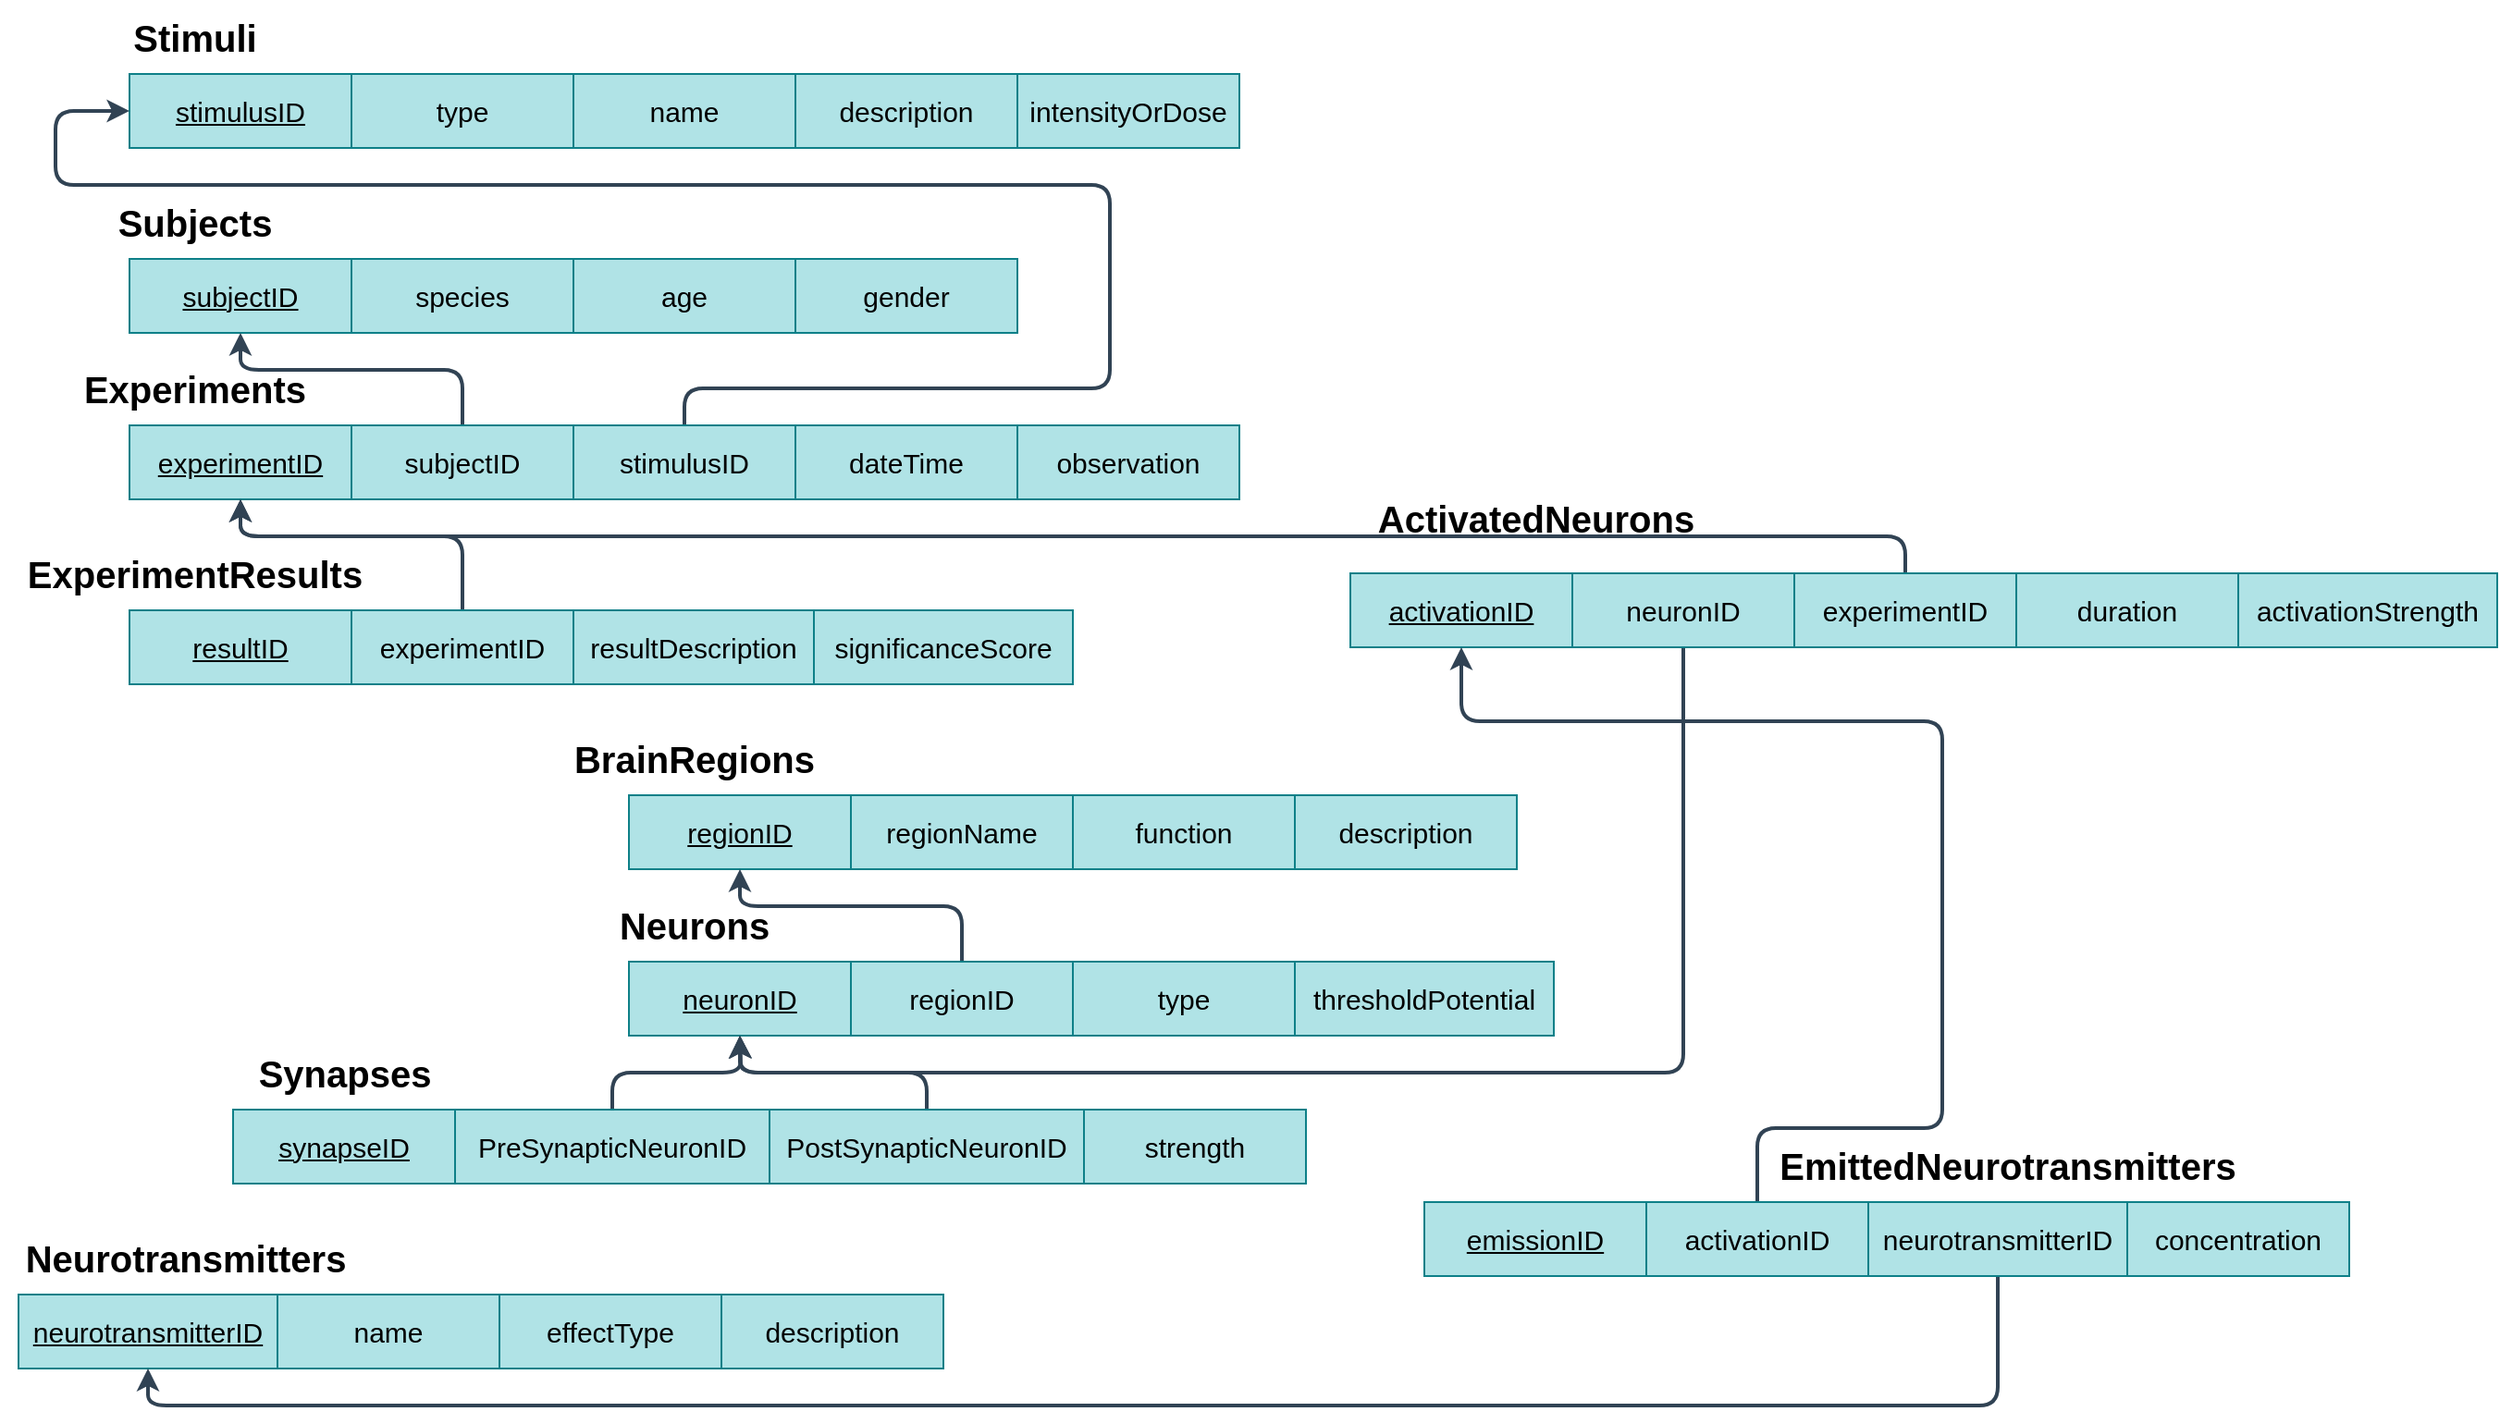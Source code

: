 <mxfile version="25.0.1">
  <diagram name="Page-1" id="D9QqBmWP0lC2TitBE40p">
    <mxGraphModel dx="2068" dy="840" grid="1" gridSize="10" guides="1" tooltips="1" connect="1" arrows="1" fold="1" page="1" pageScale="1" pageWidth="827" pageHeight="1169" math="0" shadow="0">
      <root>
        <mxCell id="0" />
        <mxCell id="1" parent="0" />
        <mxCell id="MdXv1QtugfvZiQjqGfBJ-2" value="stimulusID" style="rounded=0;whiteSpace=wrap;html=1;fontStyle=4;fontSize=15;fillColor=#b0e3e6;strokeColor=#0e8088;" parent="1" vertex="1">
          <mxGeometry x="80" y="260" width="120" height="40" as="geometry" />
        </mxCell>
        <mxCell id="MdXv1QtugfvZiQjqGfBJ-3" value="type" style="rounded=0;whiteSpace=wrap;html=1;fontSize=15;fillColor=#b0e3e6;strokeColor=#0e8088;" parent="1" vertex="1">
          <mxGeometry x="200" y="260" width="120" height="40" as="geometry" />
        </mxCell>
        <mxCell id="MdXv1QtugfvZiQjqGfBJ-5" value="name" style="rounded=0;whiteSpace=wrap;html=1;fontSize=15;fillColor=#b0e3e6;strokeColor=#0e8088;" parent="1" vertex="1">
          <mxGeometry x="320" y="260" width="120" height="40" as="geometry" />
        </mxCell>
        <mxCell id="MdXv1QtugfvZiQjqGfBJ-6" value="description" style="rounded=0;whiteSpace=wrap;html=1;fontSize=15;fillColor=#b0e3e6;strokeColor=#0e8088;" parent="1" vertex="1">
          <mxGeometry x="440" y="260" width="120" height="40" as="geometry" />
        </mxCell>
        <mxCell id="MdXv1QtugfvZiQjqGfBJ-7" value="&lt;b&gt;&lt;font style=&quot;font-size: 20px;&quot;&gt;Stimuli&lt;/font&gt;&lt;/b&gt;" style="text;html=1;align=center;verticalAlign=middle;resizable=0;points=[];autosize=1;strokeColor=none;fillColor=none;" parent="1" vertex="1">
          <mxGeometry x="70" y="220" width="90" height="40" as="geometry" />
        </mxCell>
        <mxCell id="MdXv1QtugfvZiQjqGfBJ-8" value="subjectID" style="rounded=0;whiteSpace=wrap;html=1;fontStyle=4;fontSize=15;fillColor=#b0e3e6;strokeColor=#0e8088;" parent="1" vertex="1">
          <mxGeometry x="80" y="360" width="120" height="40" as="geometry" />
        </mxCell>
        <mxCell id="MdXv1QtugfvZiQjqGfBJ-9" value="species" style="rounded=0;whiteSpace=wrap;html=1;fontSize=15;fillColor=#b0e3e6;strokeColor=#0e8088;" parent="1" vertex="1">
          <mxGeometry x="200" y="360" width="120" height="40" as="geometry" />
        </mxCell>
        <mxCell id="MdXv1QtugfvZiQjqGfBJ-10" value="age" style="rounded=0;whiteSpace=wrap;html=1;fontSize=15;fillColor=#b0e3e6;strokeColor=#0e8088;" parent="1" vertex="1">
          <mxGeometry x="320" y="360" width="120" height="40" as="geometry" />
        </mxCell>
        <mxCell id="MdXv1QtugfvZiQjqGfBJ-11" value="gender" style="rounded=0;whiteSpace=wrap;html=1;fontSize=15;fillColor=#b0e3e6;strokeColor=#0e8088;" parent="1" vertex="1">
          <mxGeometry x="440" y="360" width="120" height="40" as="geometry" />
        </mxCell>
        <mxCell id="MdXv1QtugfvZiQjqGfBJ-12" value="&lt;b&gt;&lt;font style=&quot;font-size: 20px;&quot;&gt;Subjects&lt;/font&gt;&lt;/b&gt;" style="text;html=1;align=center;verticalAlign=middle;resizable=0;points=[];autosize=1;strokeColor=none;fillColor=none;" parent="1" vertex="1">
          <mxGeometry x="60" y="320" width="110" height="40" as="geometry" />
        </mxCell>
        <mxCell id="MdXv1QtugfvZiQjqGfBJ-13" value="regionID" style="rounded=0;whiteSpace=wrap;html=1;fontStyle=4;fontSize=15;fillColor=#b0e3e6;strokeColor=#0e8088;" parent="1" vertex="1">
          <mxGeometry x="350" y="650" width="120" height="40" as="geometry" />
        </mxCell>
        <mxCell id="MdXv1QtugfvZiQjqGfBJ-14" value="regionName" style="rounded=0;whiteSpace=wrap;html=1;fontSize=15;fillColor=#b0e3e6;strokeColor=#0e8088;" parent="1" vertex="1">
          <mxGeometry x="470" y="650" width="120" height="40" as="geometry" />
        </mxCell>
        <mxCell id="MdXv1QtugfvZiQjqGfBJ-15" value="function" style="rounded=0;whiteSpace=wrap;html=1;fontSize=15;fillColor=#b0e3e6;strokeColor=#0e8088;" parent="1" vertex="1">
          <mxGeometry x="590" y="650" width="120" height="40" as="geometry" />
        </mxCell>
        <mxCell id="MdXv1QtugfvZiQjqGfBJ-16" value="description" style="rounded=0;whiteSpace=wrap;html=1;fontSize=15;fillColor=#b0e3e6;strokeColor=#0e8088;" parent="1" vertex="1">
          <mxGeometry x="710" y="650" width="120" height="40" as="geometry" />
        </mxCell>
        <mxCell id="MdXv1QtugfvZiQjqGfBJ-17" value="&lt;b&gt;&lt;font style=&quot;font-size: 20px;&quot;&gt;BrainRegions&lt;/font&gt;&lt;/b&gt;" style="text;html=1;align=center;verticalAlign=middle;resizable=0;points=[];autosize=1;strokeColor=none;fillColor=none;" parent="1" vertex="1">
          <mxGeometry x="310" y="610" width="150" height="40" as="geometry" />
        </mxCell>
        <mxCell id="MdXv1QtugfvZiQjqGfBJ-18" value="neuronID" style="rounded=0;whiteSpace=wrap;html=1;fontStyle=4;fontSize=15;fillColor=#b0e3e6;strokeColor=#0e8088;" parent="1" vertex="1">
          <mxGeometry x="350" y="740" width="120" height="40" as="geometry" />
        </mxCell>
        <mxCell id="MdXv1QtugfvZiQjqGfBJ-52" style="edgeStyle=orthogonalEdgeStyle;rounded=1;orthogonalLoop=1;jettySize=auto;html=1;exitX=0.5;exitY=0;exitDx=0;exitDy=0;entryX=0.5;entryY=1;entryDx=0;entryDy=0;curved=0;strokeWidth=2;fontSize=15;fillColor=#647687;strokeColor=#314354;" parent="1" source="MdXv1QtugfvZiQjqGfBJ-19" target="MdXv1QtugfvZiQjqGfBJ-13" edge="1">
          <mxGeometry relative="1" as="geometry">
            <Array as="points">
              <mxPoint x="530" y="710" />
              <mxPoint x="410" y="710" />
            </Array>
          </mxGeometry>
        </mxCell>
        <mxCell id="MdXv1QtugfvZiQjqGfBJ-19" value="regionID" style="rounded=0;whiteSpace=wrap;html=1;fontSize=15;fillColor=#b0e3e6;strokeColor=#0e8088;" parent="1" vertex="1">
          <mxGeometry x="470" y="740" width="120" height="40" as="geometry" />
        </mxCell>
        <mxCell id="MdXv1QtugfvZiQjqGfBJ-20" value="type" style="rounded=0;whiteSpace=wrap;html=1;fontSize=15;fillColor=#b0e3e6;strokeColor=#0e8088;" parent="1" vertex="1">
          <mxGeometry x="590" y="740" width="120" height="40" as="geometry" />
        </mxCell>
        <mxCell id="MdXv1QtugfvZiQjqGfBJ-21" value="thresholdPotential" style="rounded=0;whiteSpace=wrap;html=1;fontSize=15;fillColor=#b0e3e6;strokeColor=#0e8088;" parent="1" vertex="1">
          <mxGeometry x="710" y="740" width="140" height="40" as="geometry" />
        </mxCell>
        <mxCell id="MdXv1QtugfvZiQjqGfBJ-22" value="&lt;b&gt;&lt;font style=&quot;font-size: 20px;&quot;&gt;Neurons&lt;/font&gt;&lt;/b&gt;" style="text;html=1;align=center;verticalAlign=middle;resizable=0;points=[];autosize=1;strokeColor=none;fillColor=none;" parent="1" vertex="1">
          <mxGeometry x="335" y="700" width="100" height="40" as="geometry" />
        </mxCell>
        <mxCell id="MdXv1QtugfvZiQjqGfBJ-23" value="intensityOrDose" style="rounded=0;whiteSpace=wrap;html=1;fontSize=15;fillColor=#b0e3e6;strokeColor=#0e8088;" parent="1" vertex="1">
          <mxGeometry x="560" y="260" width="120" height="40" as="geometry" />
        </mxCell>
        <mxCell id="MdXv1QtugfvZiQjqGfBJ-25" value="experimentID" style="rounded=0;whiteSpace=wrap;html=1;fontStyle=4;fontSize=15;fillColor=#b0e3e6;strokeColor=#0e8088;" parent="1" vertex="1">
          <mxGeometry x="80" y="450" width="120" height="40" as="geometry" />
        </mxCell>
        <mxCell id="MdXv1QtugfvZiQjqGfBJ-54" style="edgeStyle=orthogonalEdgeStyle;rounded=1;orthogonalLoop=1;jettySize=auto;html=1;exitX=0.5;exitY=0;exitDx=0;exitDy=0;entryX=0.5;entryY=1;entryDx=0;entryDy=0;curved=0;strokeWidth=2;fontSize=15;fillColor=#647687;strokeColor=#314354;" parent="1" source="MdXv1QtugfvZiQjqGfBJ-26" target="MdXv1QtugfvZiQjqGfBJ-8" edge="1">
          <mxGeometry relative="1" as="geometry">
            <Array as="points">
              <mxPoint x="260" y="420" />
              <mxPoint x="140" y="420" />
            </Array>
          </mxGeometry>
        </mxCell>
        <mxCell id="MdXv1QtugfvZiQjqGfBJ-26" value="subjectID" style="rounded=0;whiteSpace=wrap;html=1;fontSize=15;fillColor=#b0e3e6;strokeColor=#0e8088;" parent="1" vertex="1">
          <mxGeometry x="200" y="450" width="120" height="40" as="geometry" />
        </mxCell>
        <mxCell id="MdXv1QtugfvZiQjqGfBJ-53" style="edgeStyle=orthogonalEdgeStyle;rounded=1;orthogonalLoop=1;jettySize=auto;html=1;exitX=0.5;exitY=0;exitDx=0;exitDy=0;entryX=0;entryY=0.5;entryDx=0;entryDy=0;curved=0;strokeWidth=2;fontSize=15;fillColor=#647687;strokeColor=#314354;" parent="1" source="MdXv1QtugfvZiQjqGfBJ-27" target="MdXv1QtugfvZiQjqGfBJ-2" edge="1">
          <mxGeometry relative="1" as="geometry">
            <Array as="points">
              <mxPoint x="380" y="430" />
              <mxPoint x="610" y="430" />
              <mxPoint x="610" y="320" />
              <mxPoint x="40" y="320" />
              <mxPoint x="40" y="280" />
            </Array>
          </mxGeometry>
        </mxCell>
        <mxCell id="MdXv1QtugfvZiQjqGfBJ-27" value="stimulusID" style="rounded=0;whiteSpace=wrap;html=1;fontSize=15;fillColor=#b0e3e6;strokeColor=#0e8088;" parent="1" vertex="1">
          <mxGeometry x="320" y="450" width="120" height="40" as="geometry" />
        </mxCell>
        <mxCell id="MdXv1QtugfvZiQjqGfBJ-28" value="dateTime" style="rounded=0;whiteSpace=wrap;html=1;fontSize=15;fillColor=#b0e3e6;strokeColor=#0e8088;" parent="1" vertex="1">
          <mxGeometry x="440" y="450" width="120" height="40" as="geometry" />
        </mxCell>
        <mxCell id="MdXv1QtugfvZiQjqGfBJ-29" value="&lt;b&gt;&lt;font style=&quot;font-size: 20px;&quot;&gt;Experiments&lt;/font&gt;&lt;/b&gt;" style="text;html=1;align=center;verticalAlign=middle;resizable=0;points=[];autosize=1;strokeColor=none;fillColor=none;" parent="1" vertex="1">
          <mxGeometry x="45" y="410" width="140" height="40" as="geometry" />
        </mxCell>
        <mxCell id="MdXv1QtugfvZiQjqGfBJ-30" value="observation" style="rounded=0;whiteSpace=wrap;html=1;fontSize=15;fillColor=#b0e3e6;strokeColor=#0e8088;" parent="1" vertex="1">
          <mxGeometry x="560" y="450" width="120" height="40" as="geometry" />
        </mxCell>
        <mxCell id="MdXv1QtugfvZiQjqGfBJ-31" value="synapseID" style="rounded=0;whiteSpace=wrap;html=1;fontStyle=4;fontSize=15;fillColor=#b0e3e6;strokeColor=#0e8088;" parent="1" vertex="1">
          <mxGeometry x="136" y="820" width="120" height="40" as="geometry" />
        </mxCell>
        <mxCell id="M3u_YWBxDQCRq34Ip7a4-1" style="edgeStyle=orthogonalEdgeStyle;rounded=1;orthogonalLoop=1;jettySize=auto;html=1;exitX=0.5;exitY=0;exitDx=0;exitDy=0;fillColor=#647687;strokeColor=#314354;strokeWidth=2;curved=0;" parent="1" source="MdXv1QtugfvZiQjqGfBJ-32" edge="1">
          <mxGeometry relative="1" as="geometry">
            <mxPoint x="410" y="780" as="targetPoint" />
          </mxGeometry>
        </mxCell>
        <mxCell id="MdXv1QtugfvZiQjqGfBJ-32" value="PreSynapticNeuronID" style="rounded=0;whiteSpace=wrap;html=1;fontSize=15;fillColor=#b0e3e6;strokeColor=#0e8088;" parent="1" vertex="1">
          <mxGeometry x="256" y="820" width="170" height="40" as="geometry" />
        </mxCell>
        <mxCell id="M3u_YWBxDQCRq34Ip7a4-2" style="edgeStyle=orthogonalEdgeStyle;rounded=1;orthogonalLoop=1;jettySize=auto;html=1;exitX=0.5;exitY=0;exitDx=0;exitDy=0;fillColor=#647687;strokeColor=#314354;strokeWidth=2;curved=0;" parent="1" source="MdXv1QtugfvZiQjqGfBJ-33" edge="1">
          <mxGeometry relative="1" as="geometry">
            <mxPoint x="410" y="780" as="targetPoint" />
          </mxGeometry>
        </mxCell>
        <mxCell id="MdXv1QtugfvZiQjqGfBJ-33" value="PostSynapticNeuronID" style="rounded=0;whiteSpace=wrap;html=1;fontSize=15;fillColor=#b0e3e6;strokeColor=#0e8088;" parent="1" vertex="1">
          <mxGeometry x="426" y="820" width="170" height="40" as="geometry" />
        </mxCell>
        <mxCell id="MdXv1QtugfvZiQjqGfBJ-34" value="strength" style="rounded=0;whiteSpace=wrap;html=1;fontSize=15;fillColor=#b0e3e6;strokeColor=#0e8088;" parent="1" vertex="1">
          <mxGeometry x="596" y="820" width="120" height="40" as="geometry" />
        </mxCell>
        <mxCell id="MdXv1QtugfvZiQjqGfBJ-35" value="&lt;b&gt;&lt;font style=&quot;font-size: 20px;&quot;&gt;Synapses&lt;/font&gt;&lt;/b&gt;" style="text;html=1;align=center;verticalAlign=middle;resizable=0;points=[];autosize=1;strokeColor=none;fillColor=none;" parent="1" vertex="1">
          <mxGeometry x="136" y="780" width="120" height="40" as="geometry" />
        </mxCell>
        <mxCell id="MdXv1QtugfvZiQjqGfBJ-37" value="neurotransmitterID" style="rounded=0;whiteSpace=wrap;html=1;fontStyle=4;fontSize=15;fillColor=#b0e3e6;strokeColor=#0e8088;" parent="1" vertex="1">
          <mxGeometry x="20" y="920" width="140" height="40" as="geometry" />
        </mxCell>
        <mxCell id="MdXv1QtugfvZiQjqGfBJ-38" value="name" style="rounded=0;whiteSpace=wrap;html=1;fontSize=15;fillColor=#b0e3e6;strokeColor=#0e8088;" parent="1" vertex="1">
          <mxGeometry x="160" y="920" width="120" height="40" as="geometry" />
        </mxCell>
        <mxCell id="MdXv1QtugfvZiQjqGfBJ-40" value="effectType" style="rounded=0;whiteSpace=wrap;html=1;fontSize=15;fillColor=#b0e3e6;strokeColor=#0e8088;" parent="1" vertex="1">
          <mxGeometry x="280" y="920" width="120" height="40" as="geometry" />
        </mxCell>
        <mxCell id="MdXv1QtugfvZiQjqGfBJ-41" value="&lt;b&gt;&lt;font style=&quot;font-size: 20px;&quot;&gt;Neurotransmitters&lt;/font&gt;&lt;/b&gt;" style="text;html=1;align=center;verticalAlign=middle;resizable=0;points=[];autosize=1;strokeColor=none;fillColor=none;" parent="1" vertex="1">
          <mxGeometry x="10" y="880" width="200" height="40" as="geometry" />
        </mxCell>
        <mxCell id="MdXv1QtugfvZiQjqGfBJ-42" value="description" style="rounded=0;whiteSpace=wrap;html=1;fontSize=15;fillColor=#b0e3e6;strokeColor=#0e8088;" parent="1" vertex="1">
          <mxGeometry x="400" y="920" width="120" height="40" as="geometry" />
        </mxCell>
        <mxCell id="MdXv1QtugfvZiQjqGfBJ-44" value="resultID" style="rounded=0;whiteSpace=wrap;html=1;fontStyle=4;fontSize=15;fillColor=#b0e3e6;strokeColor=#0e8088;" parent="1" vertex="1">
          <mxGeometry x="80" y="550" width="120" height="40" as="geometry" />
        </mxCell>
        <mxCell id="MdXv1QtugfvZiQjqGfBJ-51" style="edgeStyle=orthogonalEdgeStyle;rounded=1;orthogonalLoop=1;jettySize=auto;html=1;exitX=0.5;exitY=0;exitDx=0;exitDy=0;entryX=0.5;entryY=1;entryDx=0;entryDy=0;curved=0;strokeWidth=2;fontSize=15;fillColor=#647687;strokeColor=#314354;" parent="1" source="MdXv1QtugfvZiQjqGfBJ-45" target="MdXv1QtugfvZiQjqGfBJ-25" edge="1">
          <mxGeometry relative="1" as="geometry">
            <Array as="points">
              <mxPoint x="260" y="510" />
              <mxPoint x="140" y="510" />
            </Array>
          </mxGeometry>
        </mxCell>
        <mxCell id="MdXv1QtugfvZiQjqGfBJ-45" value="experimentID" style="rounded=0;whiteSpace=wrap;html=1;fontSize=15;fillColor=#b0e3e6;strokeColor=#0e8088;" parent="1" vertex="1">
          <mxGeometry x="200" y="550" width="120" height="40" as="geometry" />
        </mxCell>
        <mxCell id="MdXv1QtugfvZiQjqGfBJ-46" value="resultDescription" style="rounded=0;whiteSpace=wrap;html=1;fontSize=15;fillColor=#b0e3e6;strokeColor=#0e8088;" parent="1" vertex="1">
          <mxGeometry x="320" y="550" width="130" height="40" as="geometry" />
        </mxCell>
        <mxCell id="MdXv1QtugfvZiQjqGfBJ-47" value="significanceScore" style="rounded=0;whiteSpace=wrap;html=1;fontSize=15;fillColor=#b0e3e6;strokeColor=#0e8088;" parent="1" vertex="1">
          <mxGeometry x="450" y="550" width="140" height="40" as="geometry" />
        </mxCell>
        <mxCell id="MdXv1QtugfvZiQjqGfBJ-48" value="&lt;b&gt;&lt;font style=&quot;font-size: 20px;&quot;&gt;ExperimentResults&lt;/font&gt;&lt;/b&gt;" style="text;html=1;align=center;verticalAlign=middle;resizable=0;points=[];autosize=1;strokeColor=none;fillColor=none;" parent="1" vertex="1">
          <mxGeometry x="15" y="510" width="200" height="40" as="geometry" />
        </mxCell>
        <mxCell id="MdXv1QtugfvZiQjqGfBJ-55" value="activationID" style="rounded=0;whiteSpace=wrap;html=1;fontStyle=4;fontSize=15;fillColor=#b0e3e6;strokeColor=#0e8088;" parent="1" vertex="1">
          <mxGeometry x="740" y="530" width="120" height="40" as="geometry" />
        </mxCell>
        <mxCell id="MdXv1QtugfvZiQjqGfBJ-67" style="edgeStyle=orthogonalEdgeStyle;rounded=1;orthogonalLoop=1;jettySize=auto;html=1;exitX=0.5;exitY=1;exitDx=0;exitDy=0;curved=0;fillColor=#647687;strokeWidth=2;strokeColor=#314354;" parent="1" source="MdXv1QtugfvZiQjqGfBJ-56" edge="1">
          <mxGeometry relative="1" as="geometry">
            <mxPoint x="410" y="780" as="targetPoint" />
            <Array as="points">
              <mxPoint x="920" y="800" />
              <mxPoint x="410" y="800" />
            </Array>
          </mxGeometry>
        </mxCell>
        <mxCell id="MdXv1QtugfvZiQjqGfBJ-56" value="neuronID" style="rounded=0;whiteSpace=wrap;html=1;fontSize=15;fillColor=#b0e3e6;strokeColor=#0e8088;" parent="1" vertex="1">
          <mxGeometry x="860" y="530" width="120" height="40" as="geometry" />
        </mxCell>
        <mxCell id="MdXv1QtugfvZiQjqGfBJ-68" style="edgeStyle=orthogonalEdgeStyle;rounded=1;orthogonalLoop=1;jettySize=auto;html=1;exitX=0.5;exitY=0;exitDx=0;exitDy=0;entryX=0.5;entryY=1;entryDx=0;entryDy=0;fillColor=#647687;strokeColor=#314354;strokeWidth=2;curved=0;" parent="1" target="MdXv1QtugfvZiQjqGfBJ-25" edge="1">
          <mxGeometry relative="1" as="geometry">
            <mxPoint x="1040" y="540" as="sourcePoint" />
            <mxPoint x="140" y="500" as="targetPoint" />
            <Array as="points">
              <mxPoint x="1040" y="510" />
              <mxPoint x="140" y="510" />
            </Array>
          </mxGeometry>
        </mxCell>
        <mxCell id="MdXv1QtugfvZiQjqGfBJ-57" value="experimentID" style="rounded=0;whiteSpace=wrap;html=1;fontSize=15;fillColor=#b0e3e6;strokeColor=#0e8088;" parent="1" vertex="1">
          <mxGeometry x="980" y="530" width="120" height="40" as="geometry" />
        </mxCell>
        <mxCell id="MdXv1QtugfvZiQjqGfBJ-58" value="duration" style="rounded=0;whiteSpace=wrap;html=1;fontSize=15;fillColor=#b0e3e6;strokeColor=#0e8088;" parent="1" vertex="1">
          <mxGeometry x="1100" y="530" width="120" height="40" as="geometry" />
        </mxCell>
        <mxCell id="MdXv1QtugfvZiQjqGfBJ-59" value="&lt;b&gt;&lt;font style=&quot;font-size: 20px;&quot;&gt;ActivatedNeurons&lt;/font&gt;&lt;/b&gt;" style="text;html=1;align=center;verticalAlign=middle;resizable=0;points=[];autosize=1;strokeColor=none;fillColor=none;" parent="1" vertex="1">
          <mxGeometry x="745" y="480" width="190" height="40" as="geometry" />
        </mxCell>
        <mxCell id="MdXv1QtugfvZiQjqGfBJ-61" value="emissionID" style="rounded=0;whiteSpace=wrap;html=1;fontStyle=4;fontSize=15;fillColor=#b0e3e6;strokeColor=#0e8088;" parent="1" vertex="1">
          <mxGeometry x="780" y="870" width="120" height="40" as="geometry" />
        </mxCell>
        <mxCell id="MdXv1QtugfvZiQjqGfBJ-70" style="edgeStyle=orthogonalEdgeStyle;rounded=1;orthogonalLoop=1;jettySize=auto;html=1;exitX=0.5;exitY=0;exitDx=0;exitDy=0;entryX=0.5;entryY=1;entryDx=0;entryDy=0;fillColor=#647687;strokeColor=#314354;strokeWidth=2;curved=0;" parent="1" source="MdXv1QtugfvZiQjqGfBJ-62" target="MdXv1QtugfvZiQjqGfBJ-55" edge="1">
          <mxGeometry relative="1" as="geometry">
            <Array as="points">
              <mxPoint x="960" y="830" />
              <mxPoint x="1060" y="830" />
              <mxPoint x="1060" y="610" />
              <mxPoint x="800" y="610" />
            </Array>
          </mxGeometry>
        </mxCell>
        <mxCell id="MdXv1QtugfvZiQjqGfBJ-62" value="activationID" style="rounded=0;whiteSpace=wrap;html=1;fontSize=15;fillColor=#b0e3e6;strokeColor=#0e8088;" parent="1" vertex="1">
          <mxGeometry x="900" y="870" width="120" height="40" as="geometry" />
        </mxCell>
        <mxCell id="MdXv1QtugfvZiQjqGfBJ-71" style="edgeStyle=orthogonalEdgeStyle;rounded=1;orthogonalLoop=1;jettySize=auto;html=1;exitX=0.5;exitY=1;exitDx=0;exitDy=0;entryX=0.5;entryY=1;entryDx=0;entryDy=0;fillColor=#647687;strokeColor=#314354;curved=0;strokeWidth=2;" parent="1" source="MdXv1QtugfvZiQjqGfBJ-63" target="MdXv1QtugfvZiQjqGfBJ-37" edge="1">
          <mxGeometry relative="1" as="geometry" />
        </mxCell>
        <mxCell id="MdXv1QtugfvZiQjqGfBJ-63" value="neurotransmitterID" style="rounded=0;whiteSpace=wrap;html=1;fontSize=15;fillColor=#b0e3e6;strokeColor=#0e8088;" parent="1" vertex="1">
          <mxGeometry x="1020" y="870" width="140" height="40" as="geometry" />
        </mxCell>
        <mxCell id="MdXv1QtugfvZiQjqGfBJ-64" value="concentration" style="rounded=0;whiteSpace=wrap;html=1;fontSize=15;fillColor=#b0e3e6;strokeColor=#0e8088;" parent="1" vertex="1">
          <mxGeometry x="1160" y="870" width="120" height="40" as="geometry" />
        </mxCell>
        <mxCell id="MdXv1QtugfvZiQjqGfBJ-65" value="&lt;b&gt;&lt;font style=&quot;font-size: 20px;&quot;&gt;EmittedNeurotransmitters&lt;/font&gt;&lt;/b&gt;" style="text;html=1;align=center;verticalAlign=middle;resizable=0;points=[];autosize=1;strokeColor=none;fillColor=none;" parent="1" vertex="1">
          <mxGeometry x="960" y="830" width="270" height="40" as="geometry" />
        </mxCell>
        <mxCell id="6tNcKlP2YuVENm7KCMy6-1" value="activationStrength" style="rounded=0;whiteSpace=wrap;html=1;fontSize=15;fillColor=#b0e3e6;strokeColor=#0e8088;" vertex="1" parent="1">
          <mxGeometry x="1220" y="530" width="140" height="40" as="geometry" />
        </mxCell>
      </root>
    </mxGraphModel>
  </diagram>
</mxfile>
